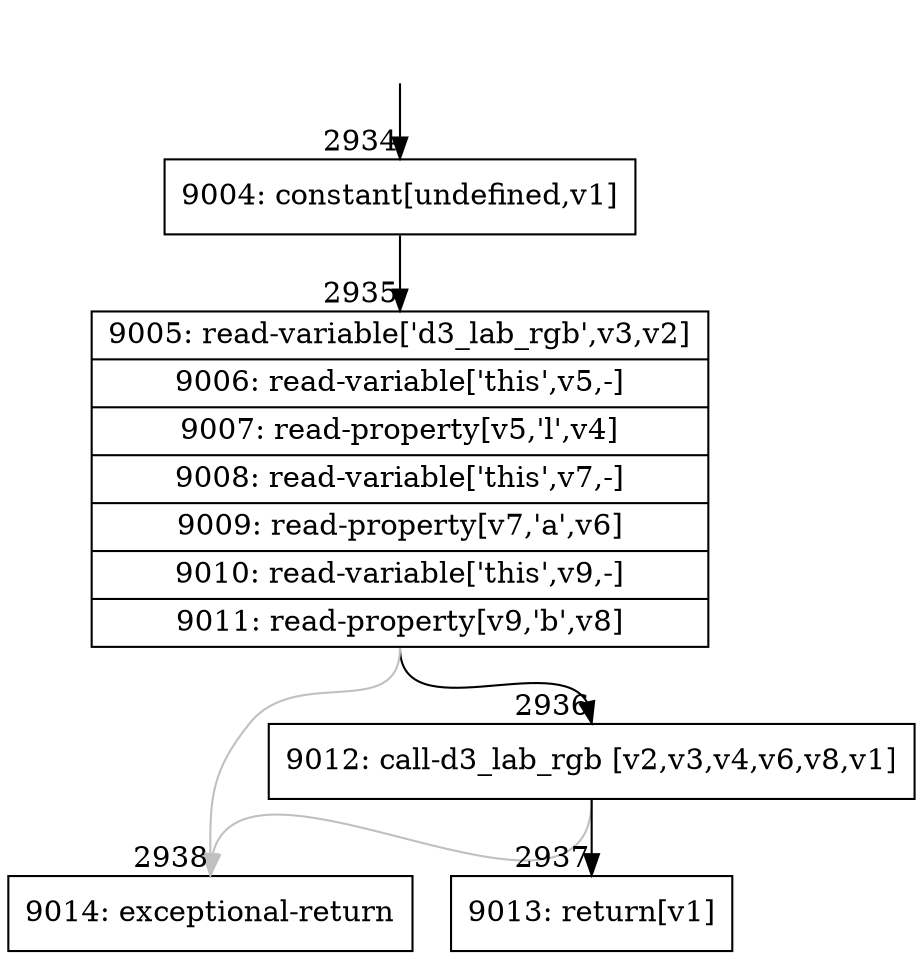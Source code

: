 digraph {
rankdir="TD"
BB_entry276[shape=none,label=""];
BB_entry276 -> BB2934 [tailport=s, headport=n, headlabel="    2934"]
BB2934 [shape=record label="{9004: constant[undefined,v1]}" ] 
BB2934 -> BB2935 [tailport=s, headport=n, headlabel="      2935"]
BB2935 [shape=record label="{9005: read-variable['d3_lab_rgb',v3,v2]|9006: read-variable['this',v5,-]|9007: read-property[v5,'l',v4]|9008: read-variable['this',v7,-]|9009: read-property[v7,'a',v6]|9010: read-variable['this',v9,-]|9011: read-property[v9,'b',v8]}" ] 
BB2935 -> BB2936 [tailport=s, headport=n, headlabel="      2936"]
BB2935 -> BB2938 [tailport=s, headport=n, color=gray, headlabel="      2938"]
BB2936 [shape=record label="{9012: call-d3_lab_rgb [v2,v3,v4,v6,v8,v1]}" ] 
BB2936 -> BB2937 [tailport=s, headport=n, headlabel="      2937"]
BB2936 -> BB2938 [tailport=s, headport=n, color=gray]
BB2937 [shape=record label="{9013: return[v1]}" ] 
BB2938 [shape=record label="{9014: exceptional-return}" ] 
//#$~ 1647
}
